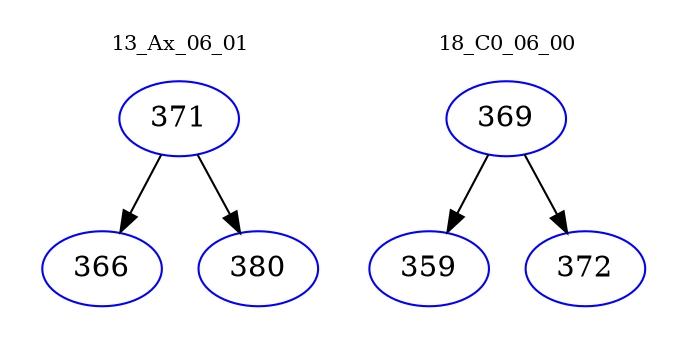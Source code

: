 digraph{
subgraph cluster_0 {
color = white
label = "13_Ax_06_01";
fontsize=10;
T0_371 [label="371", color="blue"]
T0_371 -> T0_366 [color="black"]
T0_366 [label="366", color="blue"]
T0_371 -> T0_380 [color="black"]
T0_380 [label="380", color="blue"]
}
subgraph cluster_1 {
color = white
label = "18_C0_06_00";
fontsize=10;
T1_369 [label="369", color="blue"]
T1_369 -> T1_359 [color="black"]
T1_359 [label="359", color="blue"]
T1_369 -> T1_372 [color="black"]
T1_372 [label="372", color="blue"]
}
}
